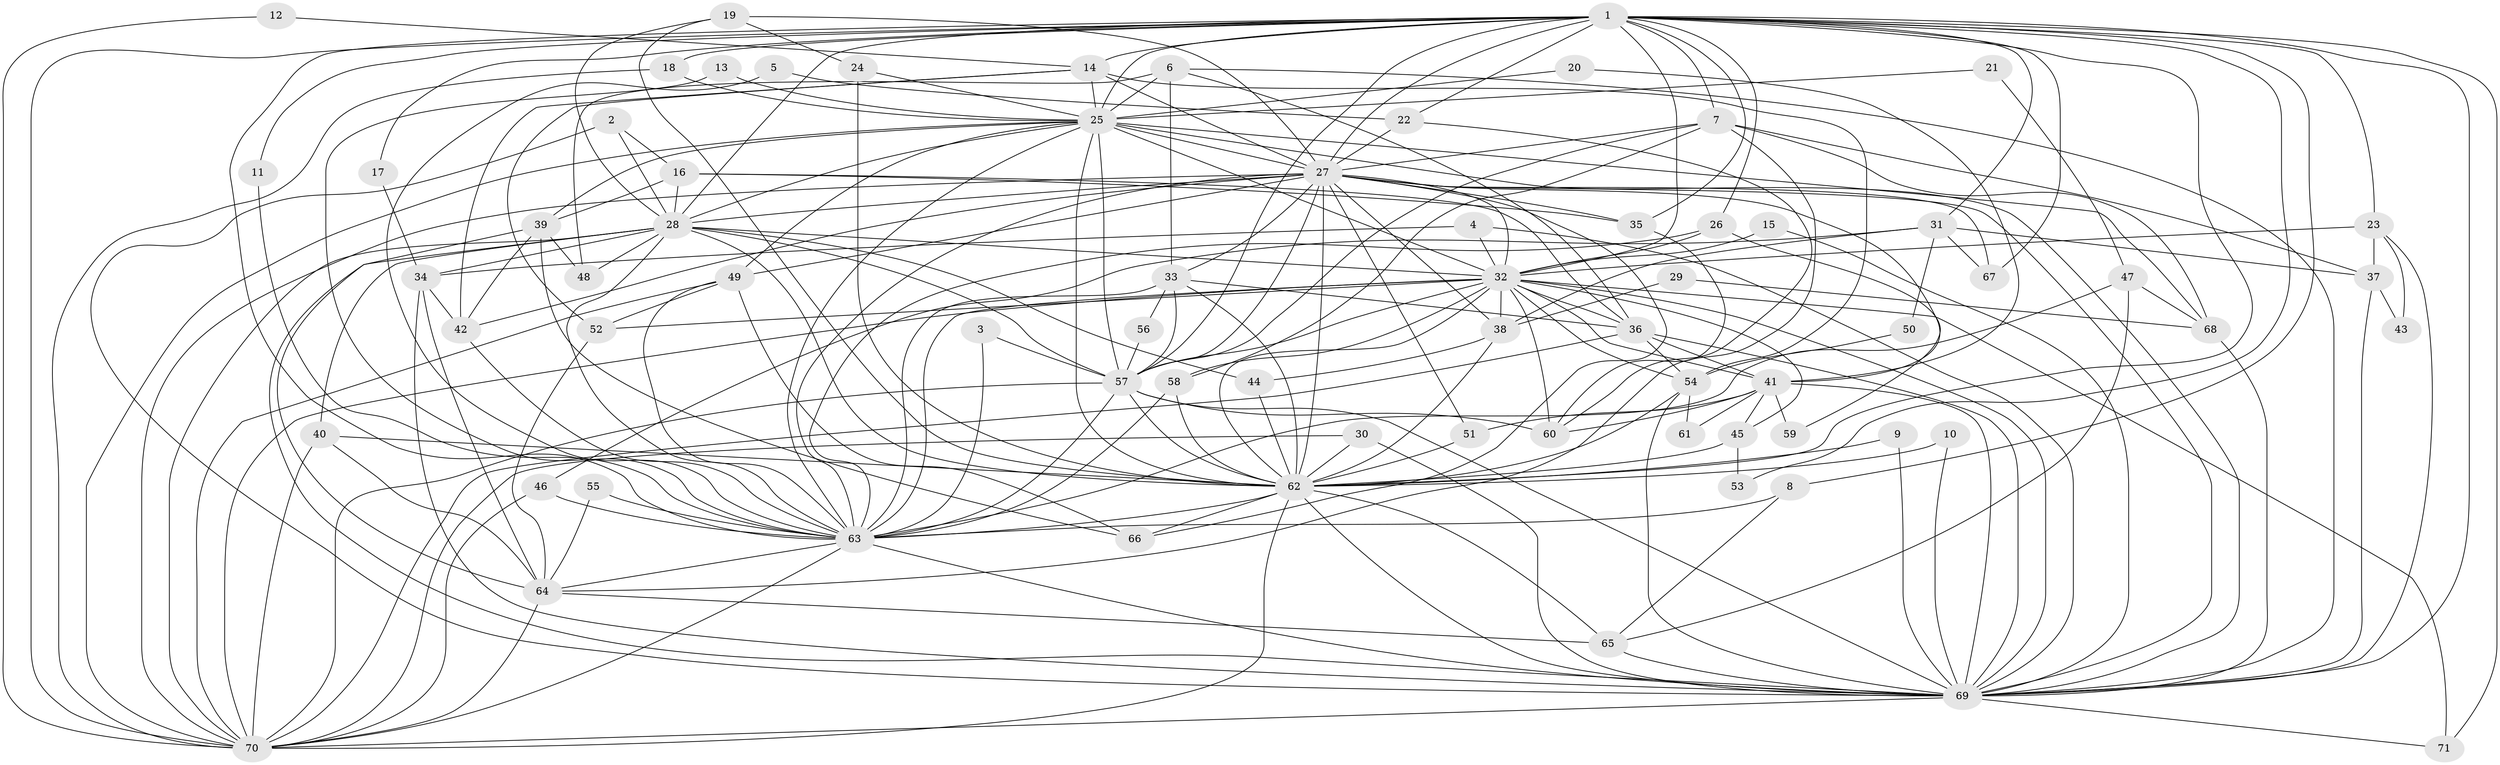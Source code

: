 // original degree distribution, {20: 0.014084507042253521, 27: 0.007042253521126761, 25: 0.028169014084507043, 19: 0.007042253521126761, 24: 0.007042253521126761, 16: 0.007042253521126761, 3: 0.22535211267605634, 5: 0.07042253521126761, 2: 0.4788732394366197, 4: 0.09859154929577464, 6: 0.028169014084507043, 7: 0.02112676056338028, 9: 0.007042253521126761}
// Generated by graph-tools (version 1.1) at 2025/49/03/09/25 03:49:29]
// undirected, 71 vertices, 222 edges
graph export_dot {
graph [start="1"]
  node [color=gray90,style=filled];
  1;
  2;
  3;
  4;
  5;
  6;
  7;
  8;
  9;
  10;
  11;
  12;
  13;
  14;
  15;
  16;
  17;
  18;
  19;
  20;
  21;
  22;
  23;
  24;
  25;
  26;
  27;
  28;
  29;
  30;
  31;
  32;
  33;
  34;
  35;
  36;
  37;
  38;
  39;
  40;
  41;
  42;
  43;
  44;
  45;
  46;
  47;
  48;
  49;
  50;
  51;
  52;
  53;
  54;
  55;
  56;
  57;
  58;
  59;
  60;
  61;
  62;
  63;
  64;
  65;
  66;
  67;
  68;
  69;
  70;
  71;
  1 -- 7 [weight=1.0];
  1 -- 8 [weight=1.0];
  1 -- 11 [weight=1.0];
  1 -- 14 [weight=1.0];
  1 -- 17 [weight=1.0];
  1 -- 18 [weight=1.0];
  1 -- 22 [weight=1.0];
  1 -- 23 [weight=1.0];
  1 -- 25 [weight=1.0];
  1 -- 26 [weight=1.0];
  1 -- 27 [weight=1.0];
  1 -- 28 [weight=1.0];
  1 -- 31 [weight=1.0];
  1 -- 32 [weight=1.0];
  1 -- 35 [weight=1.0];
  1 -- 53 [weight=1.0];
  1 -- 57 [weight=1.0];
  1 -- 62 [weight=1.0];
  1 -- 63 [weight=1.0];
  1 -- 67 [weight=1.0];
  1 -- 69 [weight=1.0];
  1 -- 70 [weight=2.0];
  1 -- 71 [weight=1.0];
  2 -- 16 [weight=1.0];
  2 -- 28 [weight=1.0];
  2 -- 69 [weight=1.0];
  3 -- 57 [weight=1.0];
  3 -- 63 [weight=1.0];
  4 -- 32 [weight=1.0];
  4 -- 34 [weight=1.0];
  4 -- 69 [weight=1.0];
  5 -- 22 [weight=1.0];
  5 -- 63 [weight=1.0];
  6 -- 25 [weight=1.0];
  6 -- 33 [weight=1.0];
  6 -- 36 [weight=1.0];
  6 -- 48 [weight=1.0];
  6 -- 69 [weight=1.0];
  7 -- 27 [weight=1.0];
  7 -- 37 [weight=1.0];
  7 -- 57 [weight=1.0];
  7 -- 58 [weight=1.0];
  7 -- 64 [weight=1.0];
  7 -- 68 [weight=1.0];
  8 -- 63 [weight=1.0];
  8 -- 65 [weight=1.0];
  9 -- 62 [weight=2.0];
  9 -- 69 [weight=1.0];
  10 -- 62 [weight=1.0];
  10 -- 69 [weight=1.0];
  11 -- 63 [weight=1.0];
  12 -- 14 [weight=1.0];
  12 -- 70 [weight=1.0];
  13 -- 25 [weight=1.0];
  13 -- 63 [weight=1.0];
  14 -- 25 [weight=1.0];
  14 -- 27 [weight=1.0];
  14 -- 42 [weight=1.0];
  14 -- 52 [weight=1.0];
  14 -- 54 [weight=1.0];
  15 -- 32 [weight=1.0];
  15 -- 69 [weight=1.0];
  16 -- 28 [weight=1.0];
  16 -- 35 [weight=1.0];
  16 -- 36 [weight=1.0];
  16 -- 39 [weight=1.0];
  17 -- 34 [weight=1.0];
  18 -- 25 [weight=1.0];
  18 -- 70 [weight=1.0];
  19 -- 24 [weight=1.0];
  19 -- 27 [weight=1.0];
  19 -- 28 [weight=1.0];
  19 -- 62 [weight=1.0];
  20 -- 25 [weight=1.0];
  20 -- 41 [weight=1.0];
  21 -- 25 [weight=1.0];
  21 -- 47 [weight=1.0];
  22 -- 27 [weight=1.0];
  22 -- 60 [weight=1.0];
  23 -- 32 [weight=1.0];
  23 -- 37 [weight=1.0];
  23 -- 43 [weight=1.0];
  23 -- 69 [weight=1.0];
  24 -- 25 [weight=1.0];
  24 -- 62 [weight=1.0];
  25 -- 27 [weight=2.0];
  25 -- 28 [weight=1.0];
  25 -- 32 [weight=1.0];
  25 -- 39 [weight=1.0];
  25 -- 49 [weight=1.0];
  25 -- 57 [weight=1.0];
  25 -- 62 [weight=1.0];
  25 -- 63 [weight=1.0];
  25 -- 68 [weight=1.0];
  25 -- 69 [weight=1.0];
  25 -- 70 [weight=1.0];
  26 -- 32 [weight=1.0];
  26 -- 59 [weight=1.0];
  26 -- 63 [weight=1.0];
  27 -- 28 [weight=1.0];
  27 -- 32 [weight=1.0];
  27 -- 33 [weight=1.0];
  27 -- 35 [weight=1.0];
  27 -- 38 [weight=1.0];
  27 -- 41 [weight=1.0];
  27 -- 42 [weight=1.0];
  27 -- 49 [weight=2.0];
  27 -- 51 [weight=1.0];
  27 -- 57 [weight=1.0];
  27 -- 62 [weight=2.0];
  27 -- 63 [weight=1.0];
  27 -- 66 [weight=1.0];
  27 -- 67 [weight=1.0];
  27 -- 69 [weight=1.0];
  27 -- 70 [weight=1.0];
  28 -- 32 [weight=1.0];
  28 -- 34 [weight=1.0];
  28 -- 40 [weight=1.0];
  28 -- 44 [weight=1.0];
  28 -- 48 [weight=1.0];
  28 -- 57 [weight=2.0];
  28 -- 62 [weight=1.0];
  28 -- 63 [weight=1.0];
  28 -- 69 [weight=1.0];
  28 -- 70 [weight=2.0];
  29 -- 38 [weight=1.0];
  29 -- 68 [weight=1.0];
  30 -- 62 [weight=1.0];
  30 -- 69 [weight=1.0];
  30 -- 70 [weight=1.0];
  31 -- 37 [weight=1.0];
  31 -- 38 [weight=1.0];
  31 -- 46 [weight=1.0];
  31 -- 50 [weight=1.0];
  31 -- 67 [weight=1.0];
  32 -- 36 [weight=1.0];
  32 -- 38 [weight=2.0];
  32 -- 41 [weight=1.0];
  32 -- 45 [weight=1.0];
  32 -- 52 [weight=1.0];
  32 -- 54 [weight=1.0];
  32 -- 57 [weight=1.0];
  32 -- 58 [weight=1.0];
  32 -- 60 [weight=1.0];
  32 -- 62 [weight=1.0];
  32 -- 63 [weight=1.0];
  32 -- 69 [weight=1.0];
  32 -- 70 [weight=1.0];
  32 -- 71 [weight=2.0];
  33 -- 36 [weight=1.0];
  33 -- 56 [weight=1.0];
  33 -- 57 [weight=1.0];
  33 -- 62 [weight=1.0];
  33 -- 63 [weight=1.0];
  34 -- 42 [weight=1.0];
  34 -- 64 [weight=1.0];
  34 -- 69 [weight=1.0];
  35 -- 60 [weight=1.0];
  36 -- 41 [weight=1.0];
  36 -- 54 [weight=1.0];
  36 -- 69 [weight=1.0];
  36 -- 70 [weight=1.0];
  37 -- 43 [weight=1.0];
  37 -- 69 [weight=1.0];
  38 -- 44 [weight=1.0];
  38 -- 62 [weight=1.0];
  39 -- 42 [weight=1.0];
  39 -- 48 [weight=1.0];
  39 -- 64 [weight=1.0];
  39 -- 66 [weight=1.0];
  40 -- 62 [weight=1.0];
  40 -- 64 [weight=2.0];
  40 -- 70 [weight=1.0];
  41 -- 45 [weight=1.0];
  41 -- 51 [weight=1.0];
  41 -- 59 [weight=1.0];
  41 -- 60 [weight=1.0];
  41 -- 61 [weight=1.0];
  41 -- 69 [weight=1.0];
  42 -- 63 [weight=1.0];
  44 -- 62 [weight=1.0];
  45 -- 53 [weight=1.0];
  45 -- 62 [weight=1.0];
  46 -- 63 [weight=1.0];
  46 -- 70 [weight=2.0];
  47 -- 63 [weight=1.0];
  47 -- 65 [weight=1.0];
  47 -- 68 [weight=1.0];
  49 -- 52 [weight=1.0];
  49 -- 63 [weight=1.0];
  49 -- 66 [weight=1.0];
  49 -- 70 [weight=1.0];
  50 -- 54 [weight=1.0];
  51 -- 62 [weight=1.0];
  52 -- 64 [weight=1.0];
  54 -- 61 [weight=1.0];
  54 -- 62 [weight=1.0];
  54 -- 69 [weight=1.0];
  55 -- 63 [weight=1.0];
  55 -- 64 [weight=1.0];
  56 -- 57 [weight=1.0];
  57 -- 60 [weight=1.0];
  57 -- 62 [weight=1.0];
  57 -- 63 [weight=2.0];
  57 -- 69 [weight=1.0];
  57 -- 70 [weight=1.0];
  58 -- 62 [weight=1.0];
  58 -- 63 [weight=1.0];
  62 -- 63 [weight=2.0];
  62 -- 65 [weight=1.0];
  62 -- 66 [weight=1.0];
  62 -- 69 [weight=1.0];
  62 -- 70 [weight=1.0];
  63 -- 64 [weight=1.0];
  63 -- 69 [weight=1.0];
  63 -- 70 [weight=1.0];
  64 -- 65 [weight=1.0];
  64 -- 70 [weight=1.0];
  65 -- 69 [weight=1.0];
  68 -- 69 [weight=1.0];
  69 -- 70 [weight=1.0];
  69 -- 71 [weight=1.0];
}
